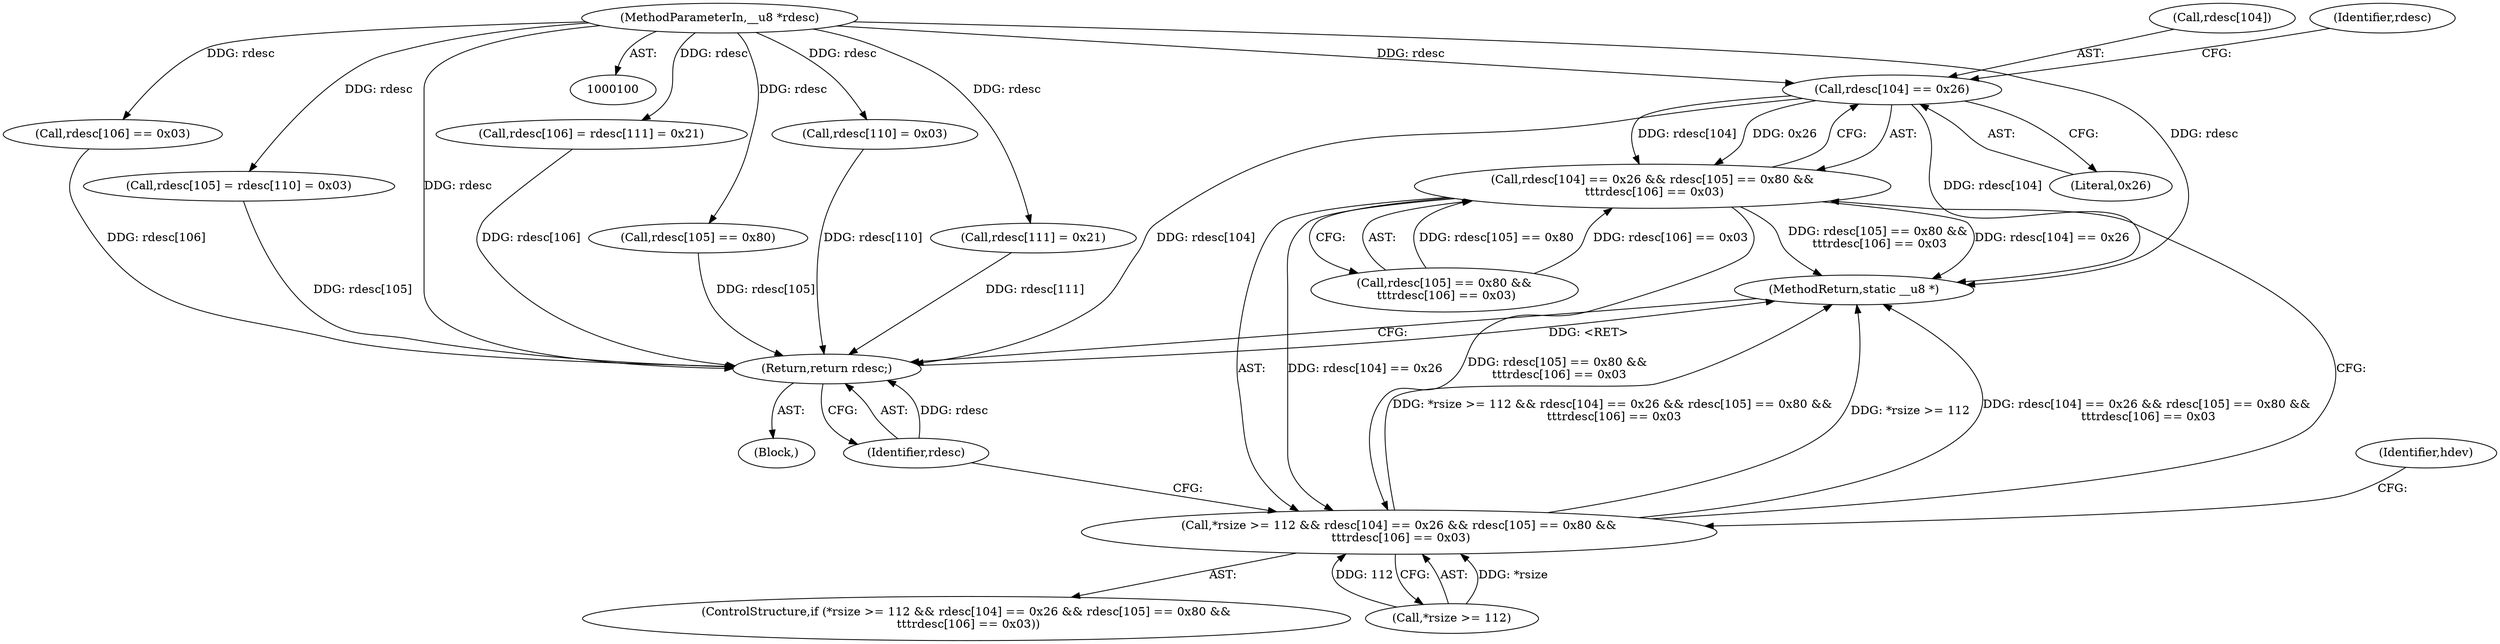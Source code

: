 digraph "0_linux_4ab25786c87eb20857bbb715c3ae34ec8fd6a214_4@pointer" {
"1000112" [label="(Call,rdesc[104] == 0x26)"];
"1000102" [label="(MethodParameterIn,__u8 *rdesc)"];
"1000111" [label="(Call,rdesc[104] == 0x26 && rdesc[105] == 0x80 &&\n \t\t\trdesc[106] == 0x03)"];
"1000106" [label="(Call,*rsize >= 112 && rdesc[104] == 0x26 && rdesc[105] == 0x80 &&\n \t\t\trdesc[106] == 0x03)"];
"1000150" [label="(Return,return rdesc;)"];
"1000151" [label="(Identifier,rdesc)"];
"1000150" [label="(Return,return rdesc;)"];
"1000117" [label="(Call,rdesc[105] == 0x80 &&\n \t\t\trdesc[106] == 0x03)"];
"1000141" [label="(Call,rdesc[106] = rdesc[111] = 0x21)"];
"1000116" [label="(Literal,0x26)"];
"1000118" [label="(Call,rdesc[105] == 0x80)"];
"1000105" [label="(ControlStructure,if (*rsize >= 112 && rdesc[104] == 0x26 && rdesc[105] == 0x80 &&\n \t\t\trdesc[106] == 0x03))"];
"1000136" [label="(Call,rdesc[110] = 0x03)"];
"1000120" [label="(Identifier,rdesc)"];
"1000102" [label="(MethodParameterIn,__u8 *rdesc)"];
"1000130" [label="(Identifier,hdev)"];
"1000111" [label="(Call,rdesc[104] == 0x26 && rdesc[105] == 0x80 &&\n \t\t\trdesc[106] == 0x03)"];
"1000112" [label="(Call,rdesc[104] == 0x26)"];
"1000107" [label="(Call,*rsize >= 112)"];
"1000104" [label="(Block,)"];
"1000145" [label="(Call,rdesc[111] = 0x21)"];
"1000152" [label="(MethodReturn,static __u8 *)"];
"1000113" [label="(Call,rdesc[104])"];
"1000123" [label="(Call,rdesc[106] == 0x03)"];
"1000106" [label="(Call,*rsize >= 112 && rdesc[104] == 0x26 && rdesc[105] == 0x80 &&\n \t\t\trdesc[106] == 0x03)"];
"1000132" [label="(Call,rdesc[105] = rdesc[110] = 0x03)"];
"1000112" -> "1000111"  [label="AST: "];
"1000112" -> "1000116"  [label="CFG: "];
"1000113" -> "1000112"  [label="AST: "];
"1000116" -> "1000112"  [label="AST: "];
"1000120" -> "1000112"  [label="CFG: "];
"1000111" -> "1000112"  [label="CFG: "];
"1000112" -> "1000152"  [label="DDG: rdesc[104]"];
"1000112" -> "1000111"  [label="DDG: rdesc[104]"];
"1000112" -> "1000111"  [label="DDG: 0x26"];
"1000102" -> "1000112"  [label="DDG: rdesc"];
"1000112" -> "1000150"  [label="DDG: rdesc[104]"];
"1000102" -> "1000100"  [label="AST: "];
"1000102" -> "1000152"  [label="DDG: rdesc"];
"1000102" -> "1000118"  [label="DDG: rdesc"];
"1000102" -> "1000123"  [label="DDG: rdesc"];
"1000102" -> "1000132"  [label="DDG: rdesc"];
"1000102" -> "1000136"  [label="DDG: rdesc"];
"1000102" -> "1000141"  [label="DDG: rdesc"];
"1000102" -> "1000145"  [label="DDG: rdesc"];
"1000102" -> "1000150"  [label="DDG: rdesc"];
"1000111" -> "1000106"  [label="AST: "];
"1000111" -> "1000117"  [label="CFG: "];
"1000117" -> "1000111"  [label="AST: "];
"1000106" -> "1000111"  [label="CFG: "];
"1000111" -> "1000152"  [label="DDG: rdesc[105] == 0x80 &&\n \t\t\trdesc[106] == 0x03"];
"1000111" -> "1000152"  [label="DDG: rdesc[104] == 0x26"];
"1000111" -> "1000106"  [label="DDG: rdesc[104] == 0x26"];
"1000111" -> "1000106"  [label="DDG: rdesc[105] == 0x80 &&\n \t\t\trdesc[106] == 0x03"];
"1000117" -> "1000111"  [label="DDG: rdesc[105] == 0x80"];
"1000117" -> "1000111"  [label="DDG: rdesc[106] == 0x03"];
"1000106" -> "1000105"  [label="AST: "];
"1000106" -> "1000107"  [label="CFG: "];
"1000107" -> "1000106"  [label="AST: "];
"1000130" -> "1000106"  [label="CFG: "];
"1000151" -> "1000106"  [label="CFG: "];
"1000106" -> "1000152"  [label="DDG: *rsize >= 112"];
"1000106" -> "1000152"  [label="DDG: rdesc[104] == 0x26 && rdesc[105] == 0x80 &&\n \t\t\trdesc[106] == 0x03"];
"1000106" -> "1000152"  [label="DDG: *rsize >= 112 && rdesc[104] == 0x26 && rdesc[105] == 0x80 &&\n \t\t\trdesc[106] == 0x03"];
"1000107" -> "1000106"  [label="DDG: *rsize"];
"1000107" -> "1000106"  [label="DDG: 112"];
"1000150" -> "1000104"  [label="AST: "];
"1000150" -> "1000151"  [label="CFG: "];
"1000151" -> "1000150"  [label="AST: "];
"1000152" -> "1000150"  [label="CFG: "];
"1000150" -> "1000152"  [label="DDG: <RET>"];
"1000151" -> "1000150"  [label="DDG: rdesc"];
"1000141" -> "1000150"  [label="DDG: rdesc[106]"];
"1000118" -> "1000150"  [label="DDG: rdesc[105]"];
"1000145" -> "1000150"  [label="DDG: rdesc[111]"];
"1000136" -> "1000150"  [label="DDG: rdesc[110]"];
"1000123" -> "1000150"  [label="DDG: rdesc[106]"];
"1000132" -> "1000150"  [label="DDG: rdesc[105]"];
}
